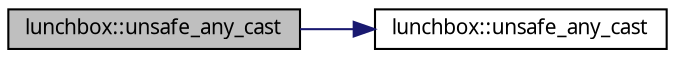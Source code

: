 digraph "lunchbox::unsafe_any_cast"
{
  edge [fontname="Sans",fontsize="10",labelfontname="Sans",labelfontsize="10"];
  node [fontname="Sans",fontsize="10",shape=record];
  rankdir="LR";
  Node1 [label="lunchbox::unsafe_any_cast",height=0.2,width=0.4,color="black", fillcolor="grey75", style="filled" fontcolor="black"];
  Node1 -> Node2 [color="midnightblue",fontsize="10",style="solid",fontname="Sans"];
  Node2 [label="lunchbox::unsafe_any_cast",height=0.2,width=0.4,color="black", fillcolor="white", style="filled",URL="$namespacelunchbox.html#a38a14ba67cf704679d258d0329d69656",tooltip="Retrieve the value stored in an Any without type checking. "];
}
